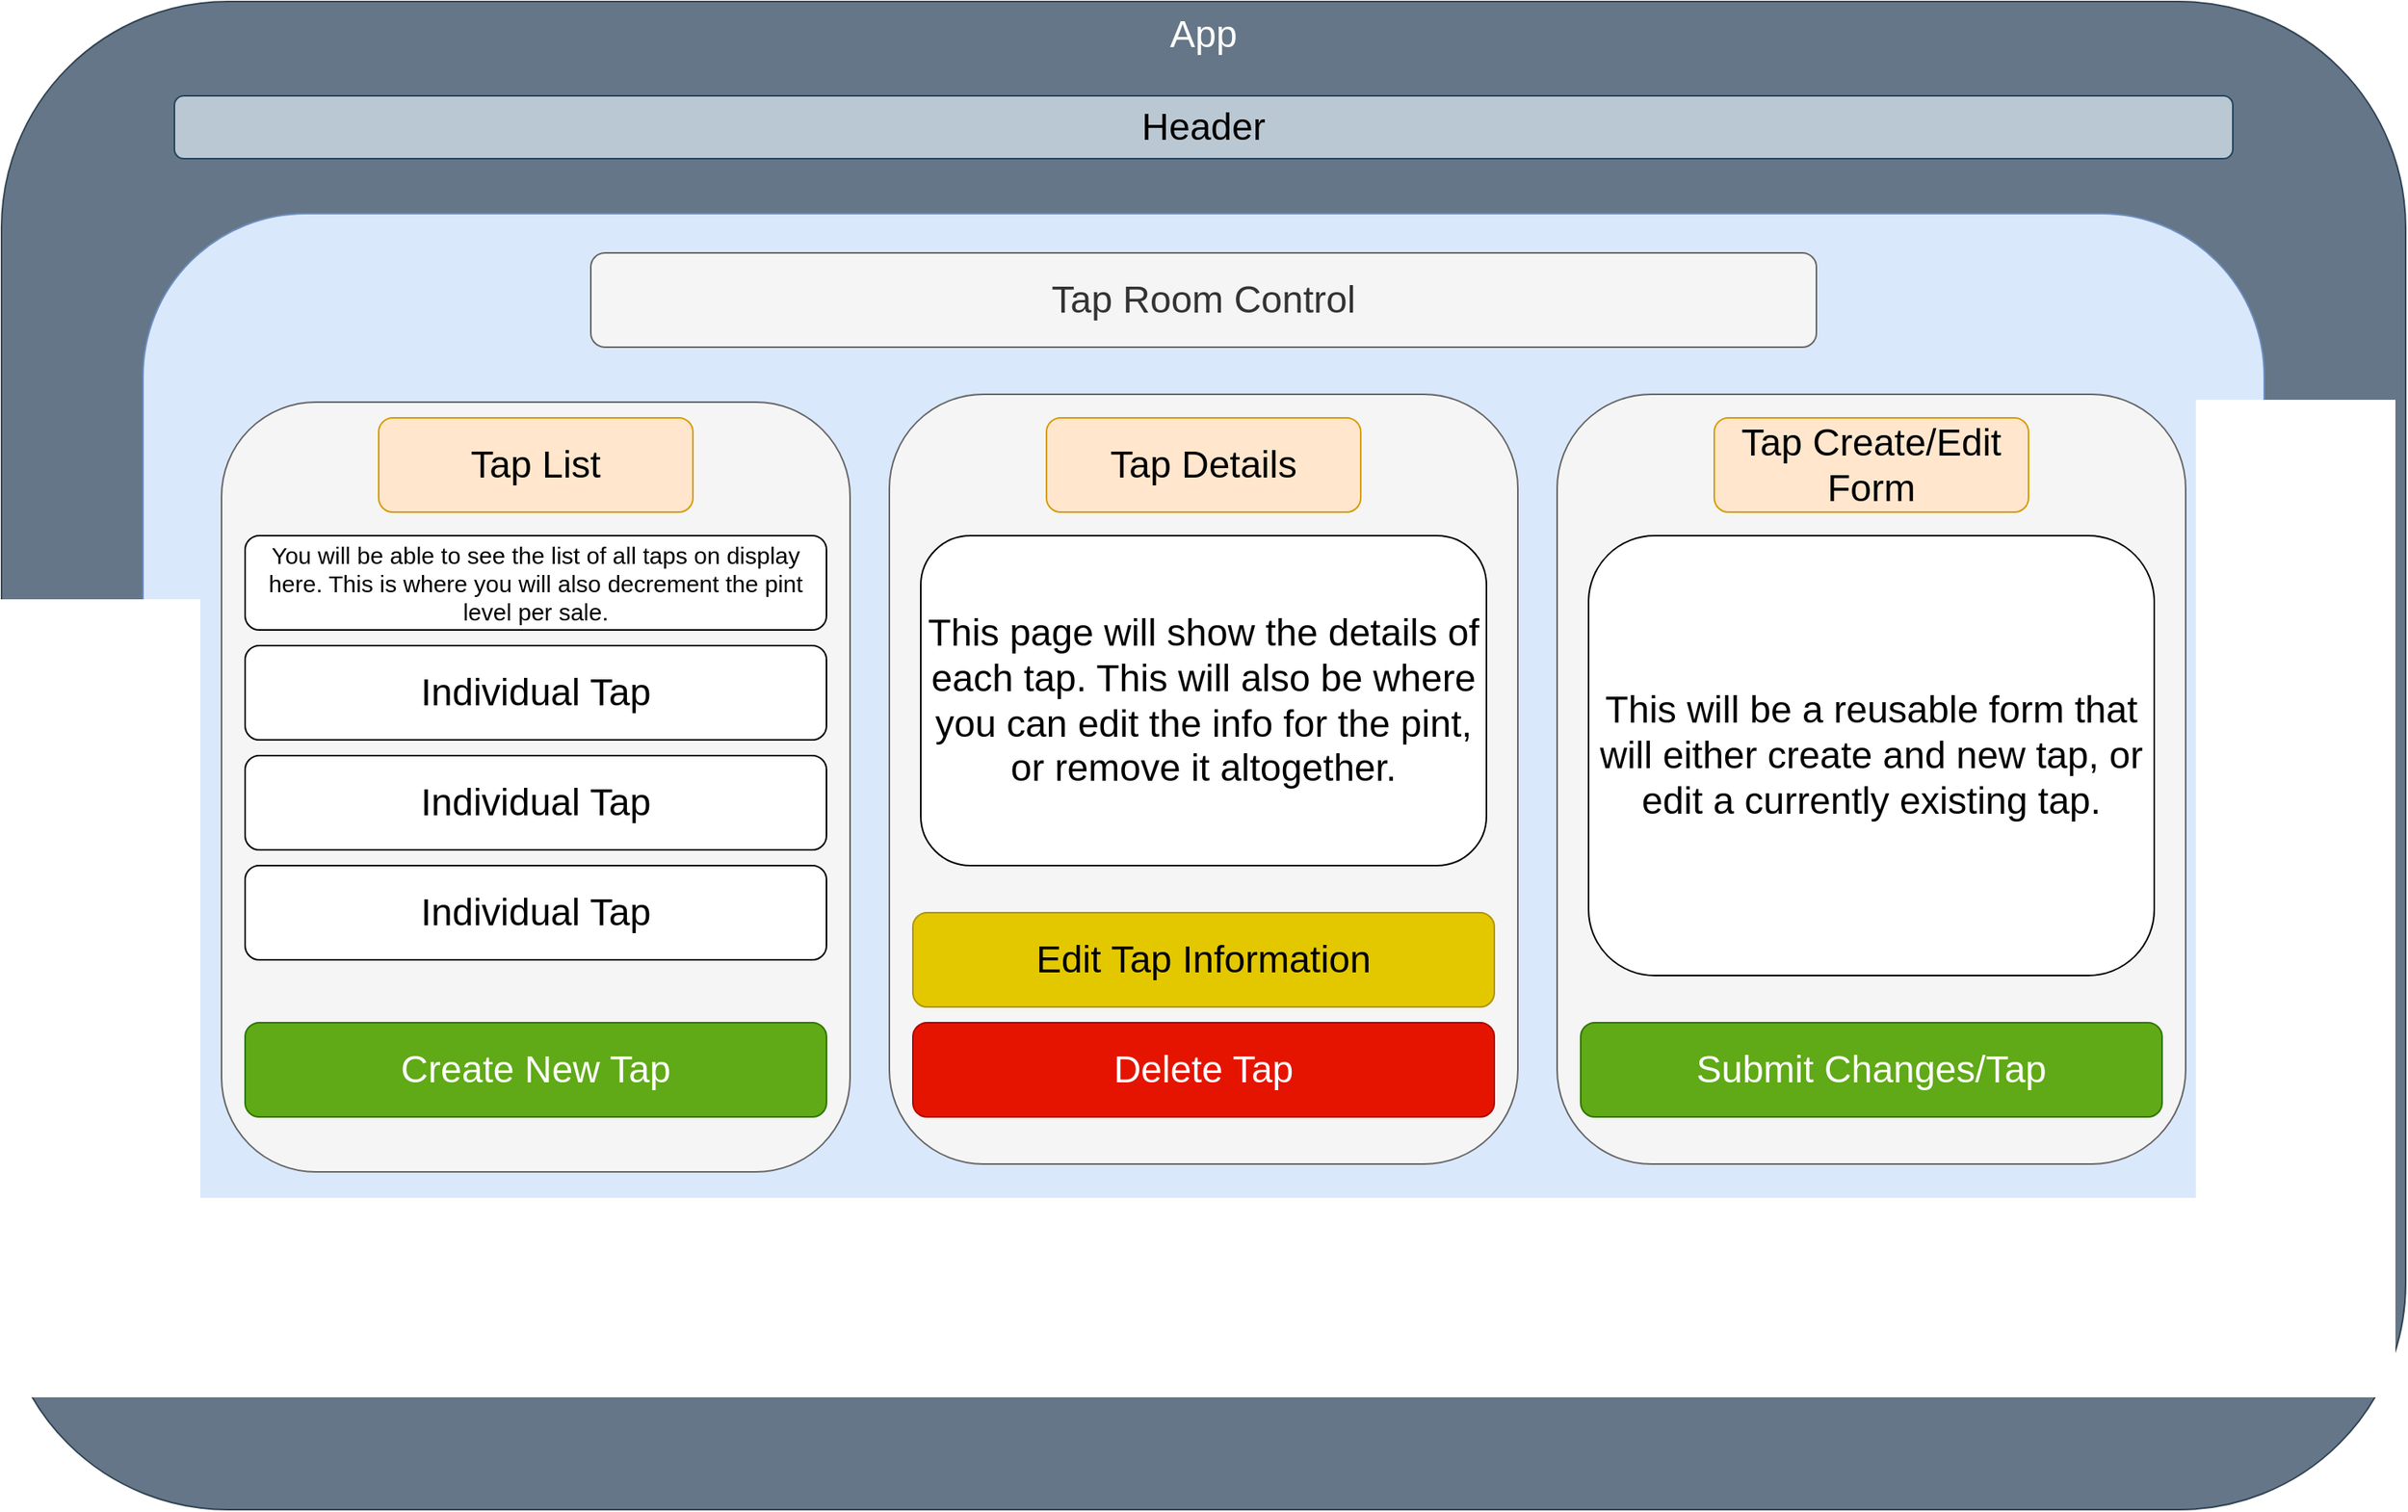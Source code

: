 <mxfile version="14.8.3" type="device"><diagram id="RkcEpvPZ0t0Aejd0z08D" name="Page-1"><mxGraphModel dx="2031" dy="1134" grid="1" gridSize="10" guides="1" tooltips="1" connect="1" arrows="1" fold="1" page="1" pageScale="1" pageWidth="1100" pageHeight="850" background="none" math="0" shadow="0"><root><mxCell id="0"/><mxCell id="1" parent="0"/><mxCell id="GGLoQT5HQzrj9vvD8UQp-12" value="App" style="rounded=1;whiteSpace=wrap;html=1;fontSize=24;fillColor=#647687;strokeColor=#314354;fontColor=#ffffff;verticalAlign=top;" vertex="1" parent="1"><mxGeometry x="330" y="380" width="1530" height="960" as="geometry"/></mxCell><mxCell id="GGLoQT5HQzrj9vvD8UQp-1" value="" style="rounded=1;whiteSpace=wrap;html=1;fillColor=#dae8fc;strokeColor=#6c8ebf;" vertex="1" parent="1"><mxGeometry x="420" y="515" width="1350" height="690" as="geometry"/></mxCell><mxCell id="GGLoQT5HQzrj9vvD8UQp-2" value="Header" style="rounded=1;whiteSpace=wrap;html=1;fontSize=24;fillColor=#bac8d3;strokeColor=#23445d;" vertex="1" parent="1"><mxGeometry x="440" y="440" width="1310" height="40" as="geometry"/></mxCell><mxCell id="GGLoQT5HQzrj9vvD8UQp-3" value="" style="rounded=1;whiteSpace=wrap;html=1;fontSize=24;fillColor=#f5f5f5;strokeColor=#666666;fontColor=#333333;" vertex="1" parent="1"><mxGeometry x="470" y="635" width="400" height="490" as="geometry"/></mxCell><mxCell id="GGLoQT5HQzrj9vvD8UQp-6" value="Tap List" style="rounded=1;whiteSpace=wrap;html=1;fontSize=24;fillColor=#ffe6cc;strokeColor=#d79b00;" vertex="1" parent="1"><mxGeometry x="570" y="645" width="200" height="60" as="geometry"/></mxCell><mxCell id="GGLoQT5HQzrj9vvD8UQp-11" value="Tap Room Control" style="rounded=1;whiteSpace=wrap;html=1;fontSize=24;fillColor=#f5f5f5;strokeColor=#666666;fontColor=#333333;" vertex="1" parent="1"><mxGeometry x="705" y="540" width="780" height="60" as="geometry"/></mxCell><mxCell id="GGLoQT5HQzrj9vvD8UQp-14" value="" style="rounded=1;whiteSpace=wrap;html=1;fontSize=24;fillColor=#f5f5f5;strokeColor=#666666;fontColor=#333333;" vertex="1" parent="1"><mxGeometry x="1320" y="630" width="400" height="490" as="geometry"/></mxCell><mxCell id="GGLoQT5HQzrj9vvD8UQp-15" value="" style="rounded=1;whiteSpace=wrap;html=1;fontSize=24;fillColor=#f5f5f5;strokeColor=#666666;fontColor=#333333;" vertex="1" parent="1"><mxGeometry x="895" y="630" width="400" height="490" as="geometry"/></mxCell><mxCell id="GGLoQT5HQzrj9vvD8UQp-7" value="Tap Details" style="rounded=1;whiteSpace=wrap;html=1;fontSize=24;fillColor=#ffe6cc;strokeColor=#d79b00;" vertex="1" parent="1"><mxGeometry x="995" y="645" width="200" height="60" as="geometry"/></mxCell><mxCell id="GGLoQT5HQzrj9vvD8UQp-8" value="Tap Create/Edit Form" style="rounded=1;whiteSpace=wrap;html=1;fontSize=24;fillColor=#ffe6cc;strokeColor=#d79b00;" vertex="1" parent="1"><mxGeometry x="1420" y="645" width="200" height="60" as="geometry"/></mxCell><mxCell id="GGLoQT5HQzrj9vvD8UQp-16" value="You will be able to see the list of all taps on display here. This is where you will also decrement the pint level per sale." style="rounded=1;whiteSpace=wrap;html=1;fontSize=15;verticalAlign=middle;" vertex="1" parent="1"><mxGeometry x="485" y="720" width="370" height="60" as="geometry"/></mxCell><mxCell id="GGLoQT5HQzrj9vvD8UQp-17" value="Individual Tap" style="rounded=1;whiteSpace=wrap;html=1;fontSize=24;verticalAlign=middle;" vertex="1" parent="1"><mxGeometry x="485" y="790" width="370" height="60" as="geometry"/></mxCell><mxCell id="GGLoQT5HQzrj9vvD8UQp-18" value="Individual Tap" style="rounded=1;whiteSpace=wrap;html=1;fontSize=24;verticalAlign=middle;" vertex="1" parent="1"><mxGeometry x="485" y="860" width="370" height="60" as="geometry"/></mxCell><mxCell id="GGLoQT5HQzrj9vvD8UQp-19" value="Individual Tap" style="rounded=1;whiteSpace=wrap;html=1;fontSize=24;verticalAlign=middle;" vertex="1" parent="1"><mxGeometry x="485" y="930" width="370" height="60" as="geometry"/></mxCell><mxCell id="GGLoQT5HQzrj9vvD8UQp-21" value="Create New Tap" style="rounded=1;whiteSpace=wrap;html=1;fontSize=24;verticalAlign=middle;fillColor=#60a917;strokeColor=#2D7600;fontColor=#ffffff;" vertex="1" parent="1"><mxGeometry x="485" y="1030" width="370" height="60" as="geometry"/></mxCell><mxCell id="GGLoQT5HQzrj9vvD8UQp-22" value="This page will show the details of each tap. This will also be where you can edit the info for the pint, or remove it altogether." style="rounded=1;whiteSpace=wrap;html=1;fontSize=24;verticalAlign=middle;" vertex="1" parent="1"><mxGeometry x="915" y="720" width="360" height="210" as="geometry"/></mxCell><mxCell id="GGLoQT5HQzrj9vvD8UQp-23" value="Delete Tap" style="rounded=1;whiteSpace=wrap;html=1;fontSize=24;verticalAlign=middle;fillColor=#e51400;strokeColor=#B20000;fontColor=#ffffff;" vertex="1" parent="1"><mxGeometry x="910" y="1030" width="370" height="60" as="geometry"/></mxCell><mxCell id="GGLoQT5HQzrj9vvD8UQp-24" value="This will be a reusable form that will either create and new tap, or edit a currently existing tap." style="rounded=1;whiteSpace=wrap;html=1;fontSize=24;verticalAlign=middle;" vertex="1" parent="1"><mxGeometry x="1340" y="720" width="360" height="280" as="geometry"/></mxCell><mxCell id="GGLoQT5HQzrj9vvD8UQp-25" value="Submit Changes/Tap" style="rounded=1;whiteSpace=wrap;html=1;fontSize=24;verticalAlign=middle;fillColor=#60a917;strokeColor=#2D7600;fontColor=#ffffff;" vertex="1" parent="1"><mxGeometry x="1335" y="1030" width="370" height="60" as="geometry"/></mxCell><mxCell id="GGLoQT5HQzrj9vvD8UQp-26" value="Edit Tap Information" style="rounded=1;whiteSpace=wrap;html=1;fontSize=24;verticalAlign=middle;fillColor=#e3c800;strokeColor=#B09500;fontColor=#000000;" vertex="1" parent="1"><mxGeometry x="910" y="960" width="370" height="60" as="geometry"/></mxCell></root></mxGraphModel></diagram></mxfile>